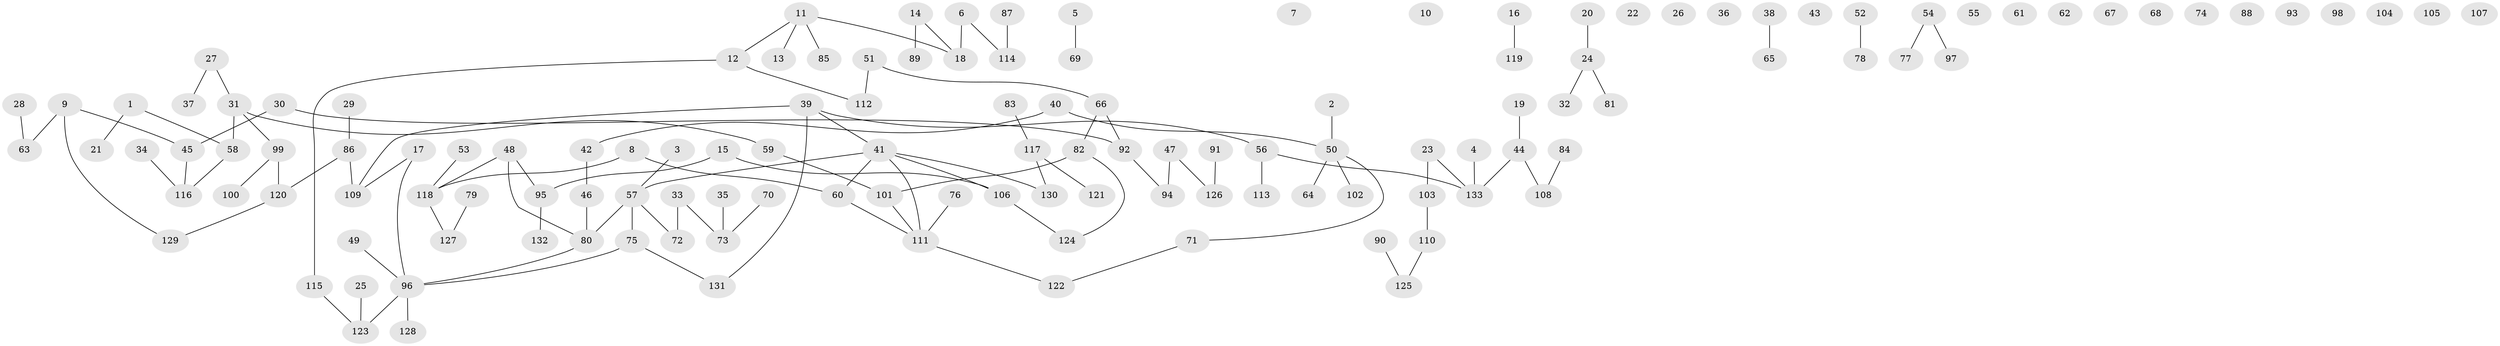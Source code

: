// coarse degree distribution, {1: 0.24561403508771928, 4: 0.12280701754385964, 2: 0.3684210526315789, 6: 0.017543859649122806, 3: 0.24561403508771928}
// Generated by graph-tools (version 1.1) at 2025/35/03/04/25 23:35:51]
// undirected, 133 vertices, 120 edges
graph export_dot {
  node [color=gray90,style=filled];
  1;
  2;
  3;
  4;
  5;
  6;
  7;
  8;
  9;
  10;
  11;
  12;
  13;
  14;
  15;
  16;
  17;
  18;
  19;
  20;
  21;
  22;
  23;
  24;
  25;
  26;
  27;
  28;
  29;
  30;
  31;
  32;
  33;
  34;
  35;
  36;
  37;
  38;
  39;
  40;
  41;
  42;
  43;
  44;
  45;
  46;
  47;
  48;
  49;
  50;
  51;
  52;
  53;
  54;
  55;
  56;
  57;
  58;
  59;
  60;
  61;
  62;
  63;
  64;
  65;
  66;
  67;
  68;
  69;
  70;
  71;
  72;
  73;
  74;
  75;
  76;
  77;
  78;
  79;
  80;
  81;
  82;
  83;
  84;
  85;
  86;
  87;
  88;
  89;
  90;
  91;
  92;
  93;
  94;
  95;
  96;
  97;
  98;
  99;
  100;
  101;
  102;
  103;
  104;
  105;
  106;
  107;
  108;
  109;
  110;
  111;
  112;
  113;
  114;
  115;
  116;
  117;
  118;
  119;
  120;
  121;
  122;
  123;
  124;
  125;
  126;
  127;
  128;
  129;
  130;
  131;
  132;
  133;
  1 -- 21;
  1 -- 58;
  2 -- 50;
  3 -- 57;
  4 -- 133;
  5 -- 69;
  6 -- 18;
  6 -- 114;
  8 -- 60;
  8 -- 118;
  9 -- 45;
  9 -- 63;
  9 -- 129;
  11 -- 12;
  11 -- 13;
  11 -- 18;
  11 -- 85;
  12 -- 112;
  12 -- 115;
  14 -- 18;
  14 -- 89;
  15 -- 95;
  15 -- 106;
  16 -- 119;
  17 -- 96;
  17 -- 109;
  19 -- 44;
  20 -- 24;
  23 -- 103;
  23 -- 133;
  24 -- 32;
  24 -- 81;
  25 -- 123;
  27 -- 31;
  27 -- 37;
  28 -- 63;
  29 -- 86;
  30 -- 45;
  30 -- 92;
  31 -- 58;
  31 -- 59;
  31 -- 99;
  33 -- 72;
  33 -- 73;
  34 -- 116;
  35 -- 73;
  38 -- 65;
  39 -- 41;
  39 -- 56;
  39 -- 109;
  39 -- 131;
  40 -- 42;
  40 -- 50;
  41 -- 57;
  41 -- 60;
  41 -- 106;
  41 -- 111;
  41 -- 130;
  42 -- 46;
  44 -- 108;
  44 -- 133;
  45 -- 116;
  46 -- 80;
  47 -- 94;
  47 -- 126;
  48 -- 80;
  48 -- 95;
  48 -- 118;
  49 -- 96;
  50 -- 64;
  50 -- 71;
  50 -- 102;
  51 -- 66;
  51 -- 112;
  52 -- 78;
  53 -- 118;
  54 -- 77;
  54 -- 97;
  56 -- 113;
  56 -- 133;
  57 -- 72;
  57 -- 75;
  57 -- 80;
  58 -- 116;
  59 -- 101;
  60 -- 111;
  66 -- 82;
  66 -- 92;
  70 -- 73;
  71 -- 122;
  75 -- 96;
  75 -- 131;
  76 -- 111;
  79 -- 127;
  80 -- 96;
  82 -- 101;
  82 -- 124;
  83 -- 117;
  84 -- 108;
  86 -- 109;
  86 -- 120;
  87 -- 114;
  90 -- 125;
  91 -- 126;
  92 -- 94;
  95 -- 132;
  96 -- 123;
  96 -- 128;
  99 -- 100;
  99 -- 120;
  101 -- 111;
  103 -- 110;
  106 -- 124;
  110 -- 125;
  111 -- 122;
  115 -- 123;
  117 -- 121;
  117 -- 130;
  118 -- 127;
  120 -- 129;
}
